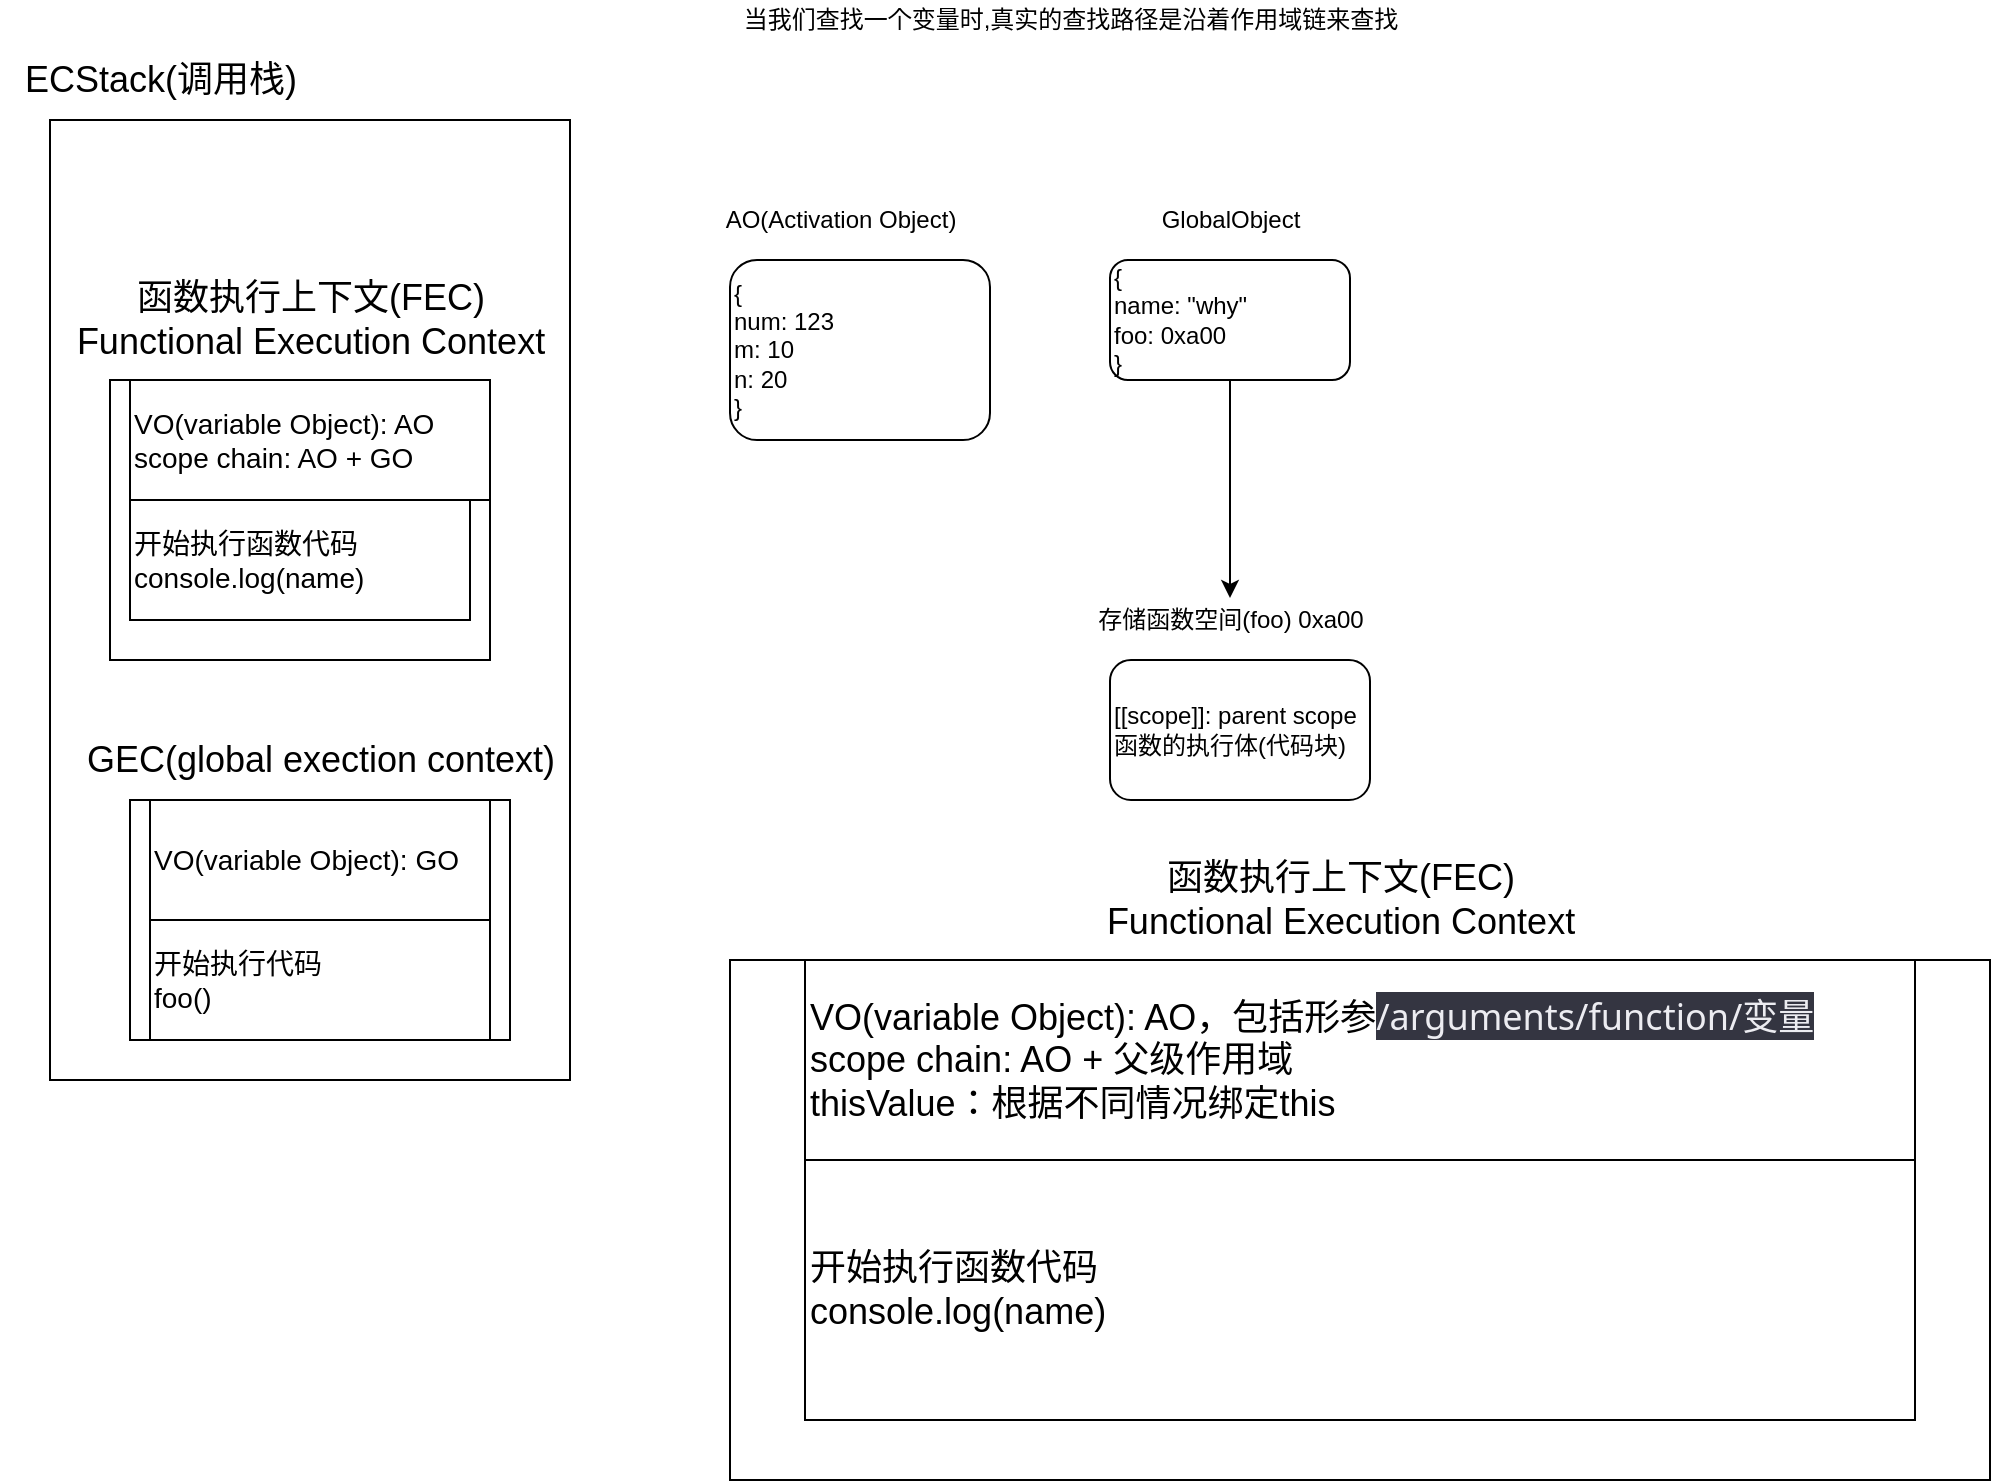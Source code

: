 <mxfile>
    <diagram id="ZRgNgkGBJunc0q0rqTIc" name="Page-1">
        <mxGraphModel dx="1225" dy="693" grid="1" gridSize="10" guides="1" tooltips="1" connect="1" arrows="1" fold="1" page="1" pageScale="1" pageWidth="1654" pageHeight="2336" math="0" shadow="0">
            <root>
                <mxCell id="0"/>
                <mxCell id="1" parent="0"/>
                <mxCell id="2" value="" style="rounded=0;whiteSpace=wrap;html=1;" parent="1" vertex="1">
                    <mxGeometry x="270" y="100" width="260" height="480" as="geometry"/>
                </mxCell>
                <mxCell id="3" value="&lt;font style=&quot;font-size: 18px;&quot;&gt;ECStack(调用栈)&lt;/font&gt;" style="text;html=1;align=center;verticalAlign=middle;resizable=0;points=[];autosize=1;strokeColor=none;" parent="1" vertex="1">
                    <mxGeometry x="245" y="60" width="160" height="40" as="geometry"/>
                </mxCell>
                <mxCell id="4" value="" style="rounded=0;whiteSpace=wrap;html=1;" parent="1" vertex="1">
                    <mxGeometry x="310" y="440" width="190" height="120" as="geometry"/>
                </mxCell>
                <mxCell id="5" value="&lt;font style=&quot;font-size: 18px;&quot;&gt;GEC(global exection context)&lt;/font&gt;" style="text;html=1;align=center;verticalAlign=middle;resizable=0;points=[];autosize=1;strokeColor=none;" parent="1" vertex="1">
                    <mxGeometry x="275" y="400" width="260" height="40" as="geometry"/>
                </mxCell>
                <mxCell id="8" value="&lt;font style=&quot;font-size: 14px;&quot;&gt;VO(variable Object): GO&lt;/font&gt;" style="rounded=0;whiteSpace=wrap;html=1;align=left;" parent="1" vertex="1">
                    <mxGeometry x="320" y="440" width="170" height="60" as="geometry"/>
                </mxCell>
                <mxCell id="9" value="&lt;font style=&quot;font-size: 14px;&quot;&gt;开始执行代码&lt;br&gt;foo()&lt;/font&gt;" style="rounded=0;whiteSpace=wrap;html=1;align=left;" parent="1" vertex="1">
                    <mxGeometry x="320" y="500" width="170" height="60" as="geometry"/>
                </mxCell>
                <mxCell id="10" value="{&lt;br&gt;name: &quot;why&quot;&lt;br&gt;foo: 0xa00&lt;br&gt;}" style="rounded=1;whiteSpace=wrap;html=1;align=left;" parent="1" vertex="1">
                    <mxGeometry x="800" y="170" width="120" height="60" as="geometry"/>
                </mxCell>
                <mxCell id="11" value="GlobalObject" style="text;html=1;align=center;verticalAlign=middle;resizable=0;points=[];autosize=1;strokeColor=none;" parent="1" vertex="1">
                    <mxGeometry x="820" y="140" width="80" height="20" as="geometry"/>
                </mxCell>
                <mxCell id="12" value="[[scope]]: parent scope&lt;br&gt;函数的执行体(代码块)" style="rounded=1;whiteSpace=wrap;html=1;align=left;" parent="1" vertex="1">
                    <mxGeometry x="800" y="370" width="130" height="70" as="geometry"/>
                </mxCell>
                <mxCell id="13" value="存储函数空间(foo) 0xa00" style="text;html=1;align=center;verticalAlign=middle;resizable=0;points=[];autosize=1;strokeColor=none;" parent="1" vertex="1">
                    <mxGeometry x="785" y="340" width="150" height="20" as="geometry"/>
                </mxCell>
                <mxCell id="14" value="" style="endArrow=classic;html=1;" parent="1" source="10" edge="1">
                    <mxGeometry width="50" height="50" relative="1" as="geometry">
                        <mxPoint x="940" y="200" as="sourcePoint"/>
                        <mxPoint x="860" y="339" as="targetPoint"/>
                    </mxGeometry>
                </mxCell>
                <mxCell id="15" value="" style="rounded=0;whiteSpace=wrap;html=1;" parent="1" vertex="1">
                    <mxGeometry x="300" y="230" width="190" height="140" as="geometry"/>
                </mxCell>
                <mxCell id="16" value="&lt;font style=&quot;font-size: 18px;&quot;&gt;函数执行上下文(FEC)&lt;br&gt;Functional Execution Context&lt;/font&gt;" style="text;html=1;align=center;verticalAlign=middle;resizable=0;points=[];autosize=1;strokeColor=none;" parent="1" vertex="1">
                    <mxGeometry x="270" y="170" width="260" height="60" as="geometry"/>
                </mxCell>
                <mxCell id="17" value="&lt;font style=&quot;font-size: 14px;&quot;&gt;VO(variable Object): AO&lt;br&gt;scope chain: AO + GO&lt;/font&gt;" style="rounded=0;whiteSpace=wrap;html=1;align=left;" parent="1" vertex="1">
                    <mxGeometry x="310" y="230" width="180" height="60" as="geometry"/>
                </mxCell>
                <mxCell id="18" value="{&lt;br&gt;num: 123&lt;br&gt;m: 10&lt;br&gt;n: 20&lt;br&gt;}" style="rounded=1;whiteSpace=wrap;html=1;align=left;" parent="1" vertex="1">
                    <mxGeometry x="610" y="170" width="130" height="90" as="geometry"/>
                </mxCell>
                <mxCell id="19" value="AO(Activation Object)" style="text;html=1;align=center;verticalAlign=middle;resizable=0;points=[];autosize=1;strokeColor=none;" parent="1" vertex="1">
                    <mxGeometry x="600" y="140" width="130" height="20" as="geometry"/>
                </mxCell>
                <mxCell id="20" value="&lt;font style=&quot;font-size: 14px;&quot;&gt;开始执行函数代码&lt;br&gt;console.log(name)&lt;/font&gt;" style="rounded=0;whiteSpace=wrap;html=1;align=left;" parent="1" vertex="1">
                    <mxGeometry x="310" y="290" width="170" height="60" as="geometry"/>
                </mxCell>
                <mxCell id="21" value="当我们查找一个变量时,真实的查找路径是沿着作用域链来查找" style="text;html=1;align=center;verticalAlign=middle;resizable=0;points=[];autosize=1;strokeColor=none;" parent="1" vertex="1">
                    <mxGeometry x="610" y="40" width="340" height="20" as="geometry"/>
                </mxCell>
                <mxCell id="26" value="" style="rounded=0;whiteSpace=wrap;html=1;" vertex="1" parent="1">
                    <mxGeometry x="610" y="520" width="630" height="260" as="geometry"/>
                </mxCell>
                <mxCell id="27" value="&lt;font style=&quot;font-size: 18px;&quot;&gt;函数执行上下文(FEC)&lt;br&gt;Functional Execution Context&lt;/font&gt;" style="text;html=1;align=center;verticalAlign=middle;resizable=0;points=[];autosize=1;strokeColor=none;" vertex="1" parent="1">
                    <mxGeometry x="785" y="460" width="260" height="60" as="geometry"/>
                </mxCell>
                <mxCell id="28" value="&lt;font style=&quot;&quot;&gt;&lt;font style=&quot;font-size: 18px;&quot;&gt;VO(variable Object): AO，包括形参&lt;span style=&quot;color: rgb(236, 236, 241); font-family: Söhne, ui-sans-serif, system-ui, -apple-system, &amp;quot;Segoe UI&amp;quot;, Roboto, Ubuntu, Cantarell, &amp;quot;Noto Sans&amp;quot;, sans-serif, &amp;quot;Helvetica Neue&amp;quot;, Arial, &amp;quot;Apple Color Emoji&amp;quot;, &amp;quot;Segoe UI Emoji&amp;quot;, &amp;quot;Segoe UI Symbol&amp;quot;, &amp;quot;Noto Color Emoji&amp;quot;; background-color: rgb(52, 53, 65);&quot;&gt;/arguments/function/变量&lt;br&gt;&lt;/span&gt;scope chain: AO + 父级作用域&lt;br&gt;thisValue：根据不同情况绑定this&lt;/font&gt;&lt;br&gt;&lt;/font&gt;" style="rounded=0;whiteSpace=wrap;html=1;align=left;" vertex="1" parent="1">
                    <mxGeometry x="647.5" y="520" width="555" height="100" as="geometry"/>
                </mxCell>
                <mxCell id="29" value="&lt;font style=&quot;font-size: 18px;&quot;&gt;开始执行函数代码&lt;br&gt;console.log(name)&lt;/font&gt;" style="rounded=0;whiteSpace=wrap;html=1;align=left;" vertex="1" parent="1">
                    <mxGeometry x="647.5" y="620" width="555" height="130" as="geometry"/>
                </mxCell>
            </root>
        </mxGraphModel>
    </diagram>
</mxfile>